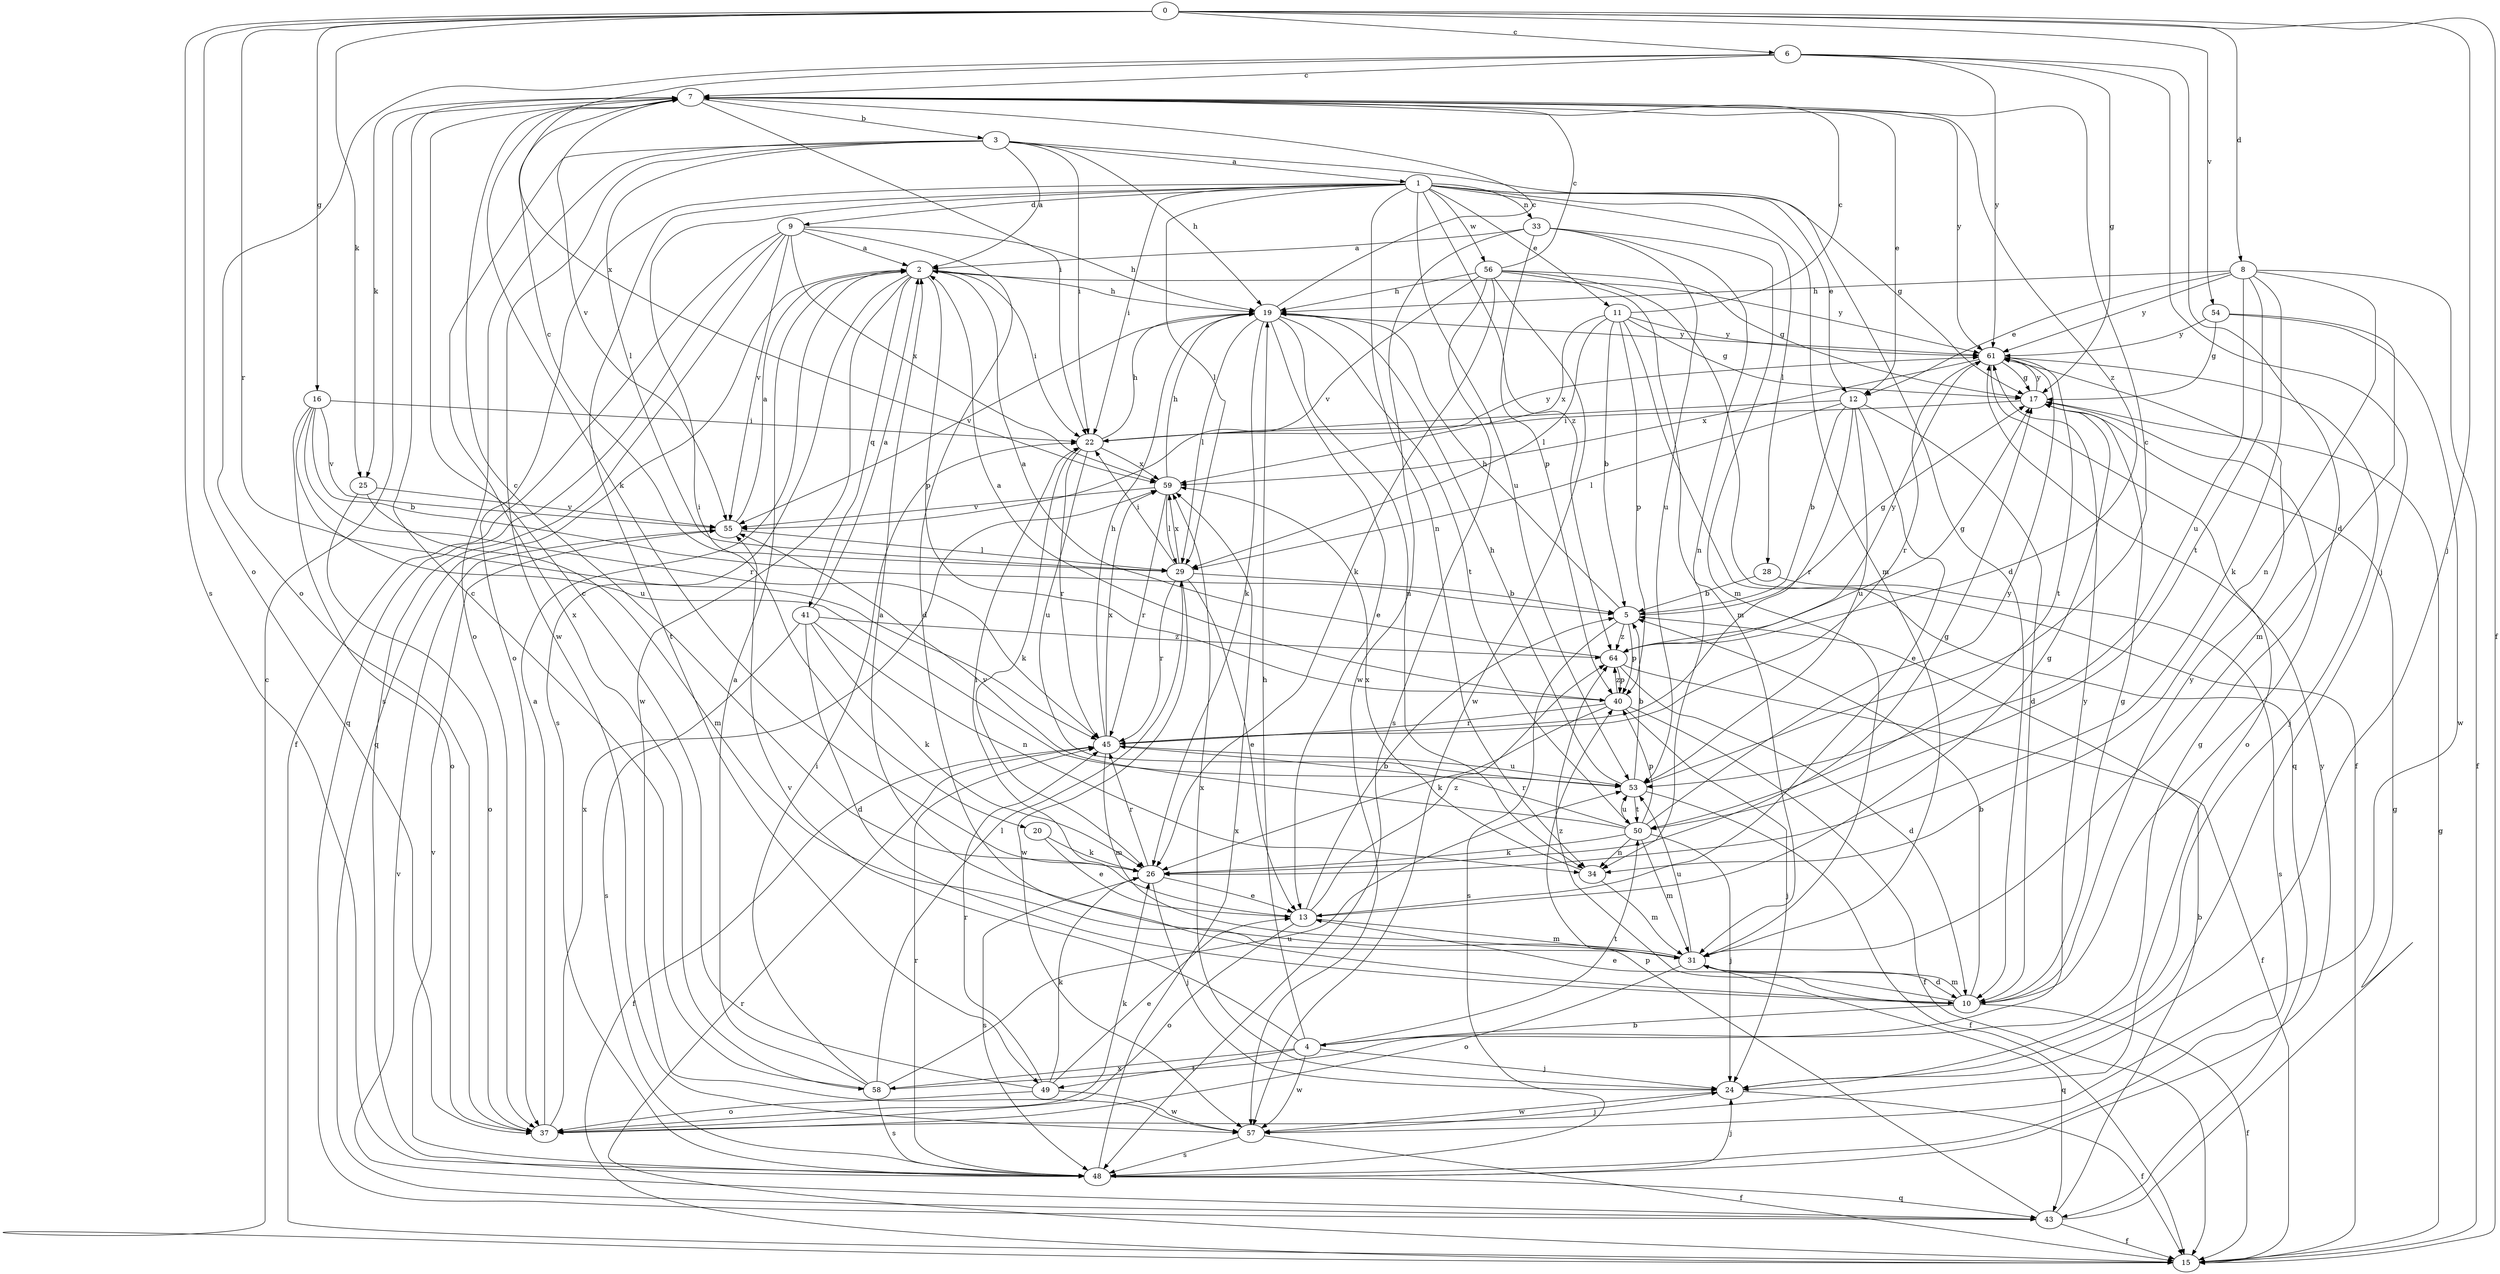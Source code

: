 strict digraph  {
0;
1;
2;
3;
4;
5;
6;
7;
8;
9;
10;
11;
12;
13;
15;
16;
17;
19;
20;
22;
24;
25;
26;
28;
29;
31;
33;
34;
37;
40;
41;
43;
45;
48;
49;
50;
53;
54;
55;
56;
57;
58;
59;
61;
64;
0 -> 6  [label=c];
0 -> 8  [label=d];
0 -> 15  [label=f];
0 -> 16  [label=g];
0 -> 24  [label=j];
0 -> 25  [label=k];
0 -> 37  [label=o];
0 -> 45  [label=r];
0 -> 48  [label=s];
0 -> 54  [label=v];
1 -> 9  [label=d];
1 -> 11  [label=e];
1 -> 12  [label=e];
1 -> 17  [label=g];
1 -> 20  [label=i];
1 -> 22  [label=i];
1 -> 28  [label=l];
1 -> 29  [label=l];
1 -> 31  [label=m];
1 -> 33  [label=n];
1 -> 34  [label=n];
1 -> 37  [label=o];
1 -> 49  [label=t];
1 -> 53  [label=u];
1 -> 56  [label=w];
1 -> 64  [label=z];
2 -> 19  [label=h];
2 -> 22  [label=i];
2 -> 40  [label=p];
2 -> 41  [label=q];
2 -> 43  [label=q];
2 -> 48  [label=s];
2 -> 57  [label=w];
2 -> 61  [label=y];
3 -> 1  [label=a];
3 -> 2  [label=a];
3 -> 10  [label=d];
3 -> 19  [label=h];
3 -> 22  [label=i];
3 -> 29  [label=l];
3 -> 37  [label=o];
3 -> 57  [label=w];
3 -> 58  [label=x];
4 -> 19  [label=h];
4 -> 24  [label=j];
4 -> 49  [label=t];
4 -> 50  [label=t];
4 -> 55  [label=v];
4 -> 57  [label=w];
4 -> 58  [label=x];
4 -> 61  [label=y];
5 -> 17  [label=g];
5 -> 19  [label=h];
5 -> 40  [label=p];
5 -> 48  [label=s];
5 -> 64  [label=z];
6 -> 7  [label=c];
6 -> 10  [label=d];
6 -> 17  [label=g];
6 -> 24  [label=j];
6 -> 37  [label=o];
6 -> 59  [label=x];
6 -> 61  [label=y];
7 -> 3  [label=b];
7 -> 12  [label=e];
7 -> 22  [label=i];
7 -> 25  [label=k];
7 -> 26  [label=k];
7 -> 55  [label=v];
7 -> 61  [label=y];
7 -> 64  [label=z];
8 -> 12  [label=e];
8 -> 15  [label=f];
8 -> 19  [label=h];
8 -> 26  [label=k];
8 -> 34  [label=n];
8 -> 50  [label=t];
8 -> 53  [label=u];
8 -> 61  [label=y];
9 -> 2  [label=a];
9 -> 10  [label=d];
9 -> 15  [label=f];
9 -> 19  [label=h];
9 -> 43  [label=q];
9 -> 48  [label=s];
9 -> 55  [label=v];
9 -> 59  [label=x];
10 -> 4  [label=b];
10 -> 5  [label=b];
10 -> 13  [label=e];
10 -> 15  [label=f];
10 -> 17  [label=g];
10 -> 31  [label=m];
10 -> 61  [label=y];
10 -> 64  [label=z];
11 -> 5  [label=b];
11 -> 7  [label=c];
11 -> 17  [label=g];
11 -> 29  [label=l];
11 -> 40  [label=p];
11 -> 43  [label=q];
11 -> 59  [label=x];
11 -> 61  [label=y];
12 -> 5  [label=b];
12 -> 10  [label=d];
12 -> 13  [label=e];
12 -> 22  [label=i];
12 -> 29  [label=l];
12 -> 45  [label=r];
12 -> 53  [label=u];
13 -> 5  [label=b];
13 -> 17  [label=g];
13 -> 22  [label=i];
13 -> 31  [label=m];
13 -> 37  [label=o];
13 -> 64  [label=z];
15 -> 7  [label=c];
15 -> 17  [label=g];
15 -> 45  [label=r];
16 -> 5  [label=b];
16 -> 22  [label=i];
16 -> 37  [label=o];
16 -> 45  [label=r];
16 -> 53  [label=u];
16 -> 55  [label=v];
17 -> 22  [label=i];
17 -> 61  [label=y];
19 -> 7  [label=c];
19 -> 13  [label=e];
19 -> 26  [label=k];
19 -> 29  [label=l];
19 -> 34  [label=n];
19 -> 50  [label=t];
19 -> 55  [label=v];
19 -> 61  [label=y];
20 -> 13  [label=e];
20 -> 26  [label=k];
22 -> 19  [label=h];
22 -> 26  [label=k];
22 -> 45  [label=r];
22 -> 53  [label=u];
22 -> 59  [label=x];
22 -> 61  [label=y];
24 -> 15  [label=f];
24 -> 57  [label=w];
24 -> 59  [label=x];
25 -> 31  [label=m];
25 -> 37  [label=o];
25 -> 55  [label=v];
26 -> 7  [label=c];
26 -> 13  [label=e];
26 -> 17  [label=g];
26 -> 24  [label=j];
26 -> 45  [label=r];
26 -> 48  [label=s];
28 -> 5  [label=b];
28 -> 48  [label=s];
29 -> 5  [label=b];
29 -> 7  [label=c];
29 -> 13  [label=e];
29 -> 22  [label=i];
29 -> 45  [label=r];
29 -> 57  [label=w];
29 -> 59  [label=x];
31 -> 2  [label=a];
31 -> 10  [label=d];
31 -> 37  [label=o];
31 -> 43  [label=q];
31 -> 53  [label=u];
33 -> 2  [label=a];
33 -> 31  [label=m];
33 -> 34  [label=n];
33 -> 40  [label=p];
33 -> 53  [label=u];
33 -> 57  [label=w];
34 -> 31  [label=m];
34 -> 59  [label=x];
37 -> 2  [label=a];
37 -> 26  [label=k];
37 -> 59  [label=x];
40 -> 2  [label=a];
40 -> 15  [label=f];
40 -> 24  [label=j];
40 -> 26  [label=k];
40 -> 45  [label=r];
40 -> 64  [label=z];
41 -> 2  [label=a];
41 -> 10  [label=d];
41 -> 26  [label=k];
41 -> 34  [label=n];
41 -> 48  [label=s];
41 -> 64  [label=z];
43 -> 5  [label=b];
43 -> 15  [label=f];
43 -> 17  [label=g];
43 -> 40  [label=p];
43 -> 55  [label=v];
45 -> 15  [label=f];
45 -> 19  [label=h];
45 -> 31  [label=m];
45 -> 53  [label=u];
45 -> 59  [label=x];
48 -> 24  [label=j];
48 -> 43  [label=q];
48 -> 45  [label=r];
48 -> 55  [label=v];
48 -> 59  [label=x];
48 -> 61  [label=y];
49 -> 7  [label=c];
49 -> 13  [label=e];
49 -> 26  [label=k];
49 -> 37  [label=o];
49 -> 45  [label=r];
49 -> 57  [label=w];
50 -> 24  [label=j];
50 -> 26  [label=k];
50 -> 31  [label=m];
50 -> 34  [label=n];
50 -> 40  [label=p];
50 -> 45  [label=r];
50 -> 53  [label=u];
50 -> 55  [label=v];
50 -> 61  [label=y];
53 -> 5  [label=b];
53 -> 7  [label=c];
53 -> 15  [label=f];
53 -> 19  [label=h];
53 -> 50  [label=t];
54 -> 17  [label=g];
54 -> 31  [label=m];
54 -> 57  [label=w];
54 -> 61  [label=y];
55 -> 2  [label=a];
55 -> 29  [label=l];
56 -> 7  [label=c];
56 -> 15  [label=f];
56 -> 17  [label=g];
56 -> 19  [label=h];
56 -> 26  [label=k];
56 -> 31  [label=m];
56 -> 48  [label=s];
56 -> 55  [label=v];
56 -> 57  [label=w];
57 -> 15  [label=f];
57 -> 24  [label=j];
57 -> 48  [label=s];
58 -> 2  [label=a];
58 -> 7  [label=c];
58 -> 17  [label=g];
58 -> 22  [label=i];
58 -> 29  [label=l];
58 -> 48  [label=s];
58 -> 53  [label=u];
59 -> 19  [label=h];
59 -> 29  [label=l];
59 -> 45  [label=r];
59 -> 55  [label=v];
61 -> 17  [label=g];
61 -> 24  [label=j];
61 -> 37  [label=o];
61 -> 45  [label=r];
61 -> 50  [label=t];
61 -> 59  [label=x];
64 -> 2  [label=a];
64 -> 10  [label=d];
64 -> 15  [label=f];
64 -> 17  [label=g];
64 -> 40  [label=p];
64 -> 61  [label=y];
}

